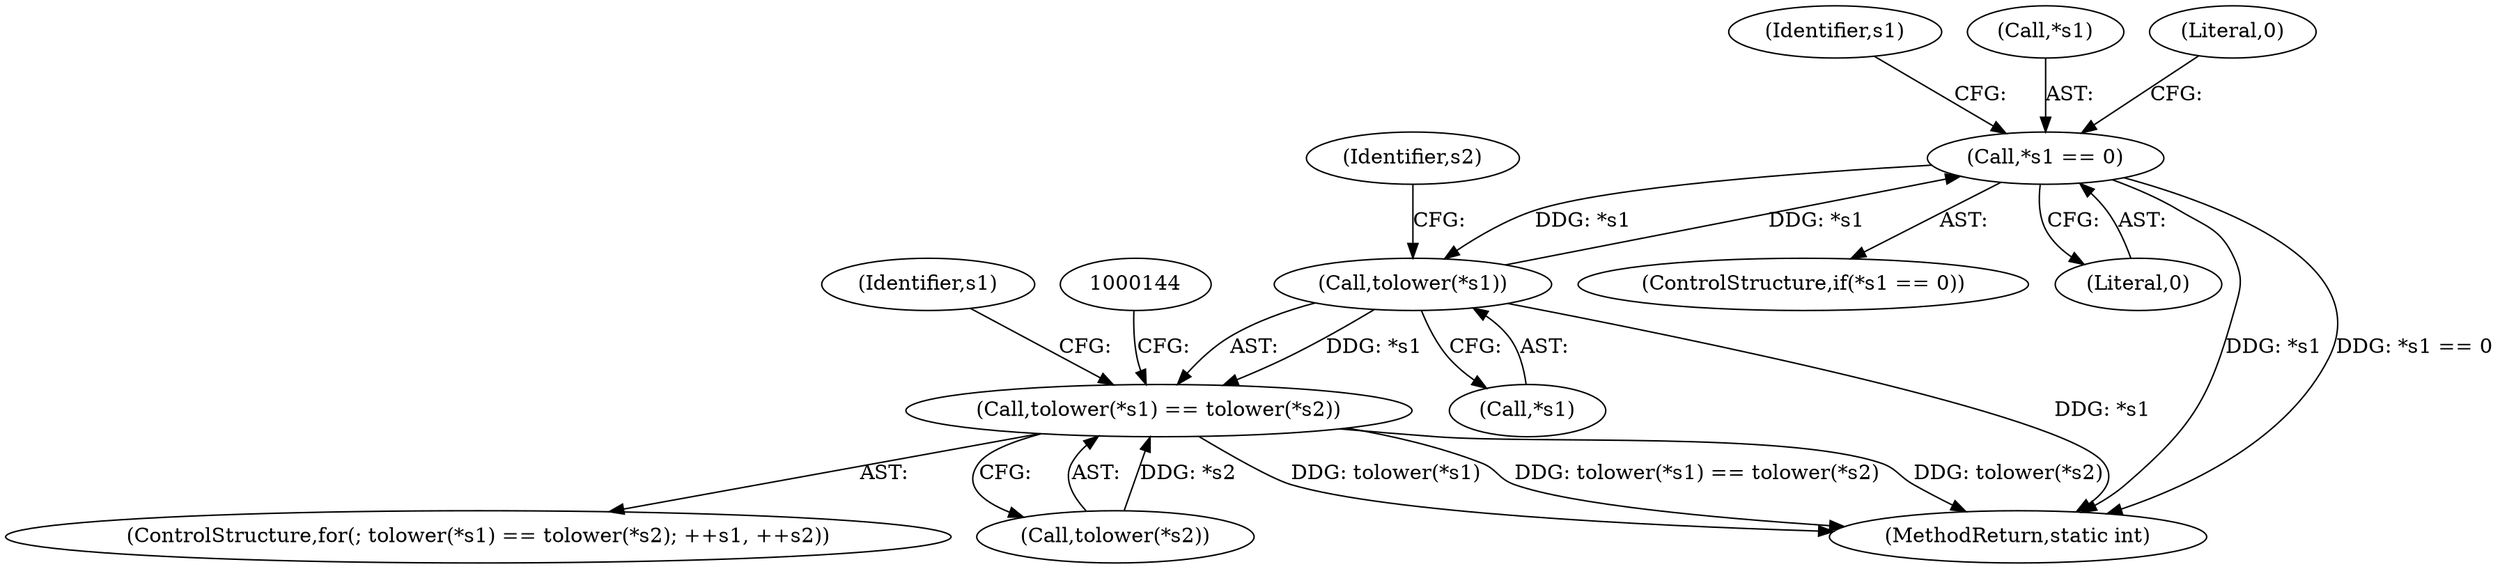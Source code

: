 digraph "0_iperf_91f2fa59e8ed80dfbf400add0164ee0e508e412a_31@pointer" {
"1000133" [label="(Call,*s1 == 0)"];
"1000121" [label="(Call,tolower(*s1))"];
"1000133" [label="(Call,*s1 == 0)"];
"1000120" [label="(Call,tolower(*s1) == tolower(*s2))"];
"1000133" [label="(Call,*s1 == 0)"];
"1000135" [label="(Identifier,s1)"];
"1000126" [label="(Identifier,s2)"];
"1000122" [label="(Call,*s1)"];
"1000124" [label="(Call,tolower(*s2))"];
"1000121" [label="(Call,tolower(*s1))"];
"1000132" [label="(ControlStructure,if(*s1 == 0))"];
"1000129" [label="(Identifier,s1)"];
"1000134" [label="(Call,*s1)"];
"1000119" [label="(ControlStructure,for(; tolower(*s1) == tolower(*s2); ++s1, ++s2))"];
"1000138" [label="(Literal,0)"];
"1000136" [label="(Literal,0)"];
"1000151" [label="(MethodReturn,static int)"];
"1000120" [label="(Call,tolower(*s1) == tolower(*s2))"];
"1000133" -> "1000132"  [label="AST: "];
"1000133" -> "1000136"  [label="CFG: "];
"1000134" -> "1000133"  [label="AST: "];
"1000136" -> "1000133"  [label="AST: "];
"1000138" -> "1000133"  [label="CFG: "];
"1000129" -> "1000133"  [label="CFG: "];
"1000133" -> "1000151"  [label="DDG: *s1"];
"1000133" -> "1000151"  [label="DDG: *s1 == 0"];
"1000133" -> "1000121"  [label="DDG: *s1"];
"1000121" -> "1000133"  [label="DDG: *s1"];
"1000121" -> "1000120"  [label="AST: "];
"1000121" -> "1000122"  [label="CFG: "];
"1000122" -> "1000121"  [label="AST: "];
"1000126" -> "1000121"  [label="CFG: "];
"1000121" -> "1000151"  [label="DDG: *s1"];
"1000121" -> "1000120"  [label="DDG: *s1"];
"1000120" -> "1000119"  [label="AST: "];
"1000120" -> "1000124"  [label="CFG: "];
"1000124" -> "1000120"  [label="AST: "];
"1000135" -> "1000120"  [label="CFG: "];
"1000144" -> "1000120"  [label="CFG: "];
"1000120" -> "1000151"  [label="DDG: tolower(*s1)"];
"1000120" -> "1000151"  [label="DDG: tolower(*s1) == tolower(*s2)"];
"1000120" -> "1000151"  [label="DDG: tolower(*s2)"];
"1000124" -> "1000120"  [label="DDG: *s2"];
}
